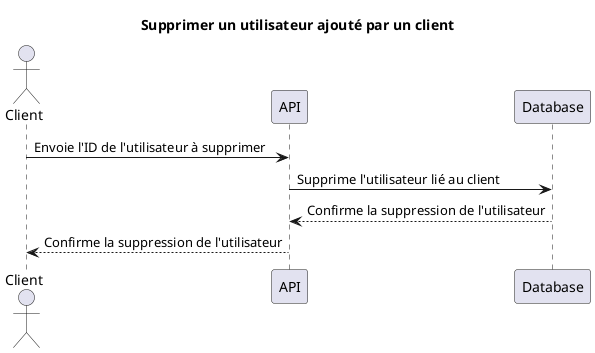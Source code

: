 @startuml
title Supprimer un utilisateur ajouté par un client

actor Client

Client -> API : Envoie l'ID de l'utilisateur à supprimer
API -> Database : Supprime l'utilisateur lié au client
Database --> API : Confirme la suppression de l'utilisateur
API --> Client : Confirme la suppression de l'utilisateur
@enduml
